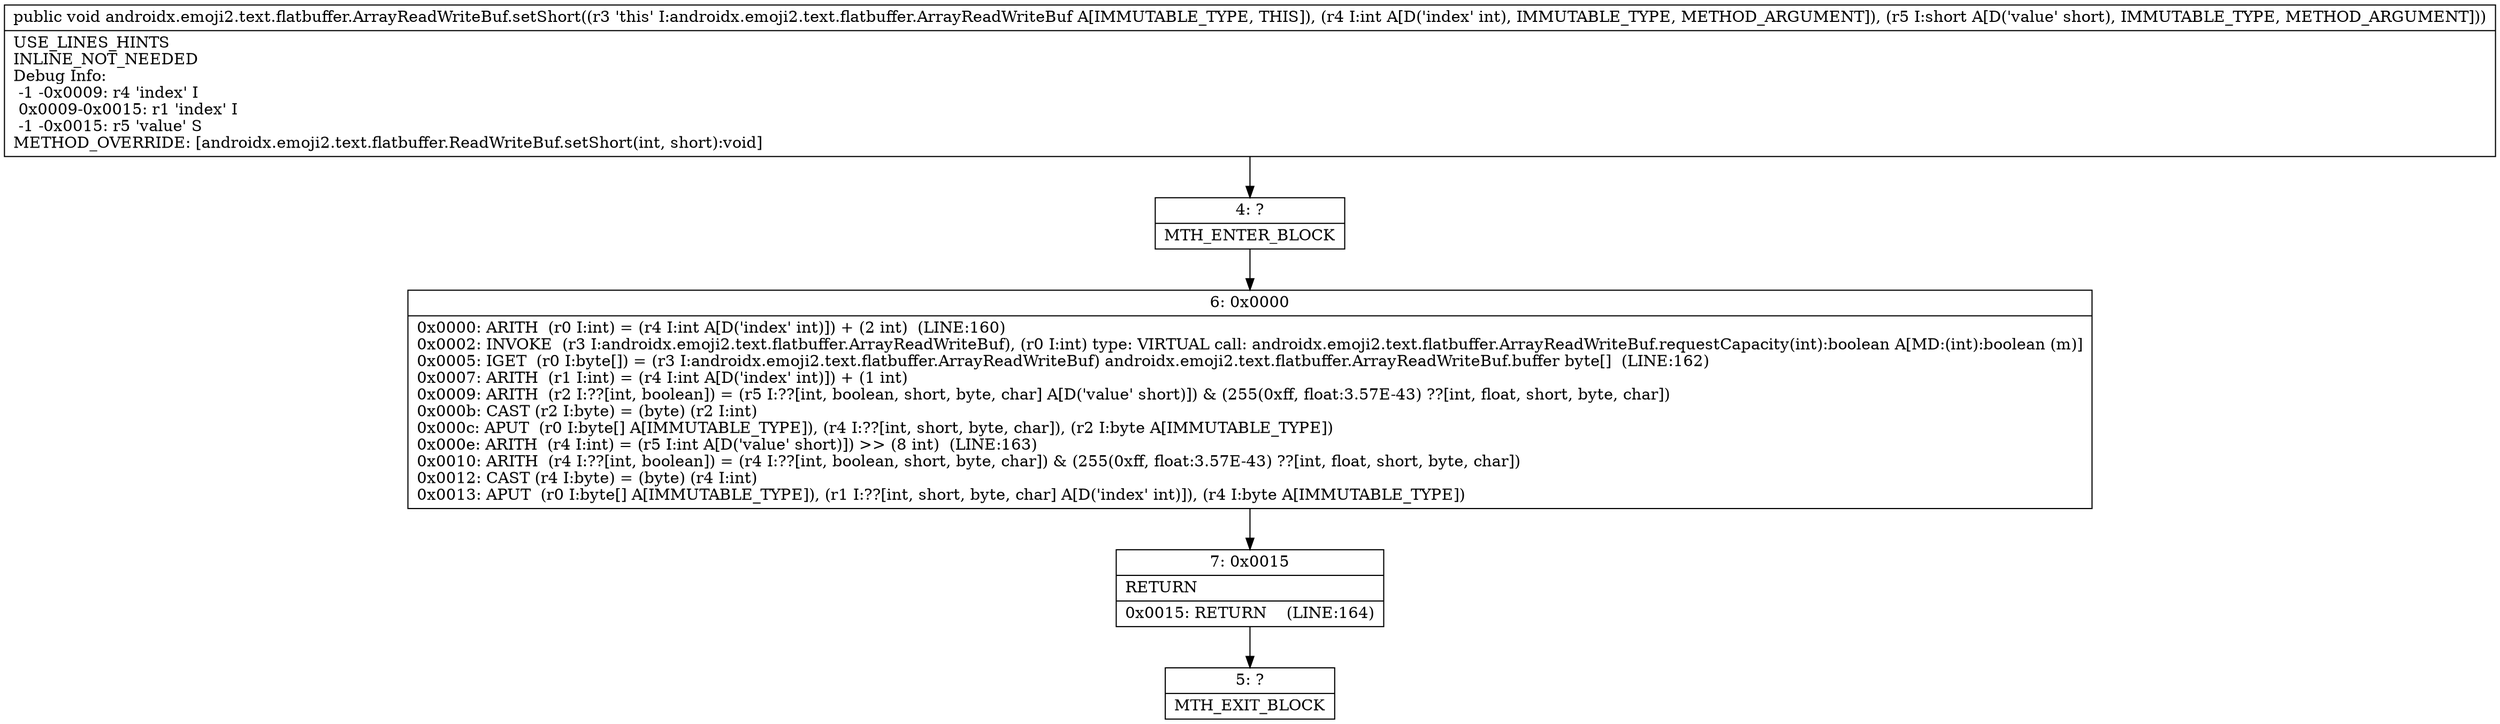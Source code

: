 digraph "CFG forandroidx.emoji2.text.flatbuffer.ArrayReadWriteBuf.setShort(IS)V" {
Node_4 [shape=record,label="{4\:\ ?|MTH_ENTER_BLOCK\l}"];
Node_6 [shape=record,label="{6\:\ 0x0000|0x0000: ARITH  (r0 I:int) = (r4 I:int A[D('index' int)]) + (2 int)  (LINE:160)\l0x0002: INVOKE  (r3 I:androidx.emoji2.text.flatbuffer.ArrayReadWriteBuf), (r0 I:int) type: VIRTUAL call: androidx.emoji2.text.flatbuffer.ArrayReadWriteBuf.requestCapacity(int):boolean A[MD:(int):boolean (m)]\l0x0005: IGET  (r0 I:byte[]) = (r3 I:androidx.emoji2.text.flatbuffer.ArrayReadWriteBuf) androidx.emoji2.text.flatbuffer.ArrayReadWriteBuf.buffer byte[]  (LINE:162)\l0x0007: ARITH  (r1 I:int) = (r4 I:int A[D('index' int)]) + (1 int) \l0x0009: ARITH  (r2 I:??[int, boolean]) = (r5 I:??[int, boolean, short, byte, char] A[D('value' short)]) & (255(0xff, float:3.57E\-43) ??[int, float, short, byte, char]) \l0x000b: CAST (r2 I:byte) = (byte) (r2 I:int) \l0x000c: APUT  (r0 I:byte[] A[IMMUTABLE_TYPE]), (r4 I:??[int, short, byte, char]), (r2 I:byte A[IMMUTABLE_TYPE]) \l0x000e: ARITH  (r4 I:int) = (r5 I:int A[D('value' short)]) \>\> (8 int)  (LINE:163)\l0x0010: ARITH  (r4 I:??[int, boolean]) = (r4 I:??[int, boolean, short, byte, char]) & (255(0xff, float:3.57E\-43) ??[int, float, short, byte, char]) \l0x0012: CAST (r4 I:byte) = (byte) (r4 I:int) \l0x0013: APUT  (r0 I:byte[] A[IMMUTABLE_TYPE]), (r1 I:??[int, short, byte, char] A[D('index' int)]), (r4 I:byte A[IMMUTABLE_TYPE]) \l}"];
Node_7 [shape=record,label="{7\:\ 0x0015|RETURN\l|0x0015: RETURN    (LINE:164)\l}"];
Node_5 [shape=record,label="{5\:\ ?|MTH_EXIT_BLOCK\l}"];
MethodNode[shape=record,label="{public void androidx.emoji2.text.flatbuffer.ArrayReadWriteBuf.setShort((r3 'this' I:androidx.emoji2.text.flatbuffer.ArrayReadWriteBuf A[IMMUTABLE_TYPE, THIS]), (r4 I:int A[D('index' int), IMMUTABLE_TYPE, METHOD_ARGUMENT]), (r5 I:short A[D('value' short), IMMUTABLE_TYPE, METHOD_ARGUMENT]))  | USE_LINES_HINTS\lINLINE_NOT_NEEDED\lDebug Info:\l  \-1 \-0x0009: r4 'index' I\l  0x0009\-0x0015: r1 'index' I\l  \-1 \-0x0015: r5 'value' S\lMETHOD_OVERRIDE: [androidx.emoji2.text.flatbuffer.ReadWriteBuf.setShort(int, short):void]\l}"];
MethodNode -> Node_4;Node_4 -> Node_6;
Node_6 -> Node_7;
Node_7 -> Node_5;
}

